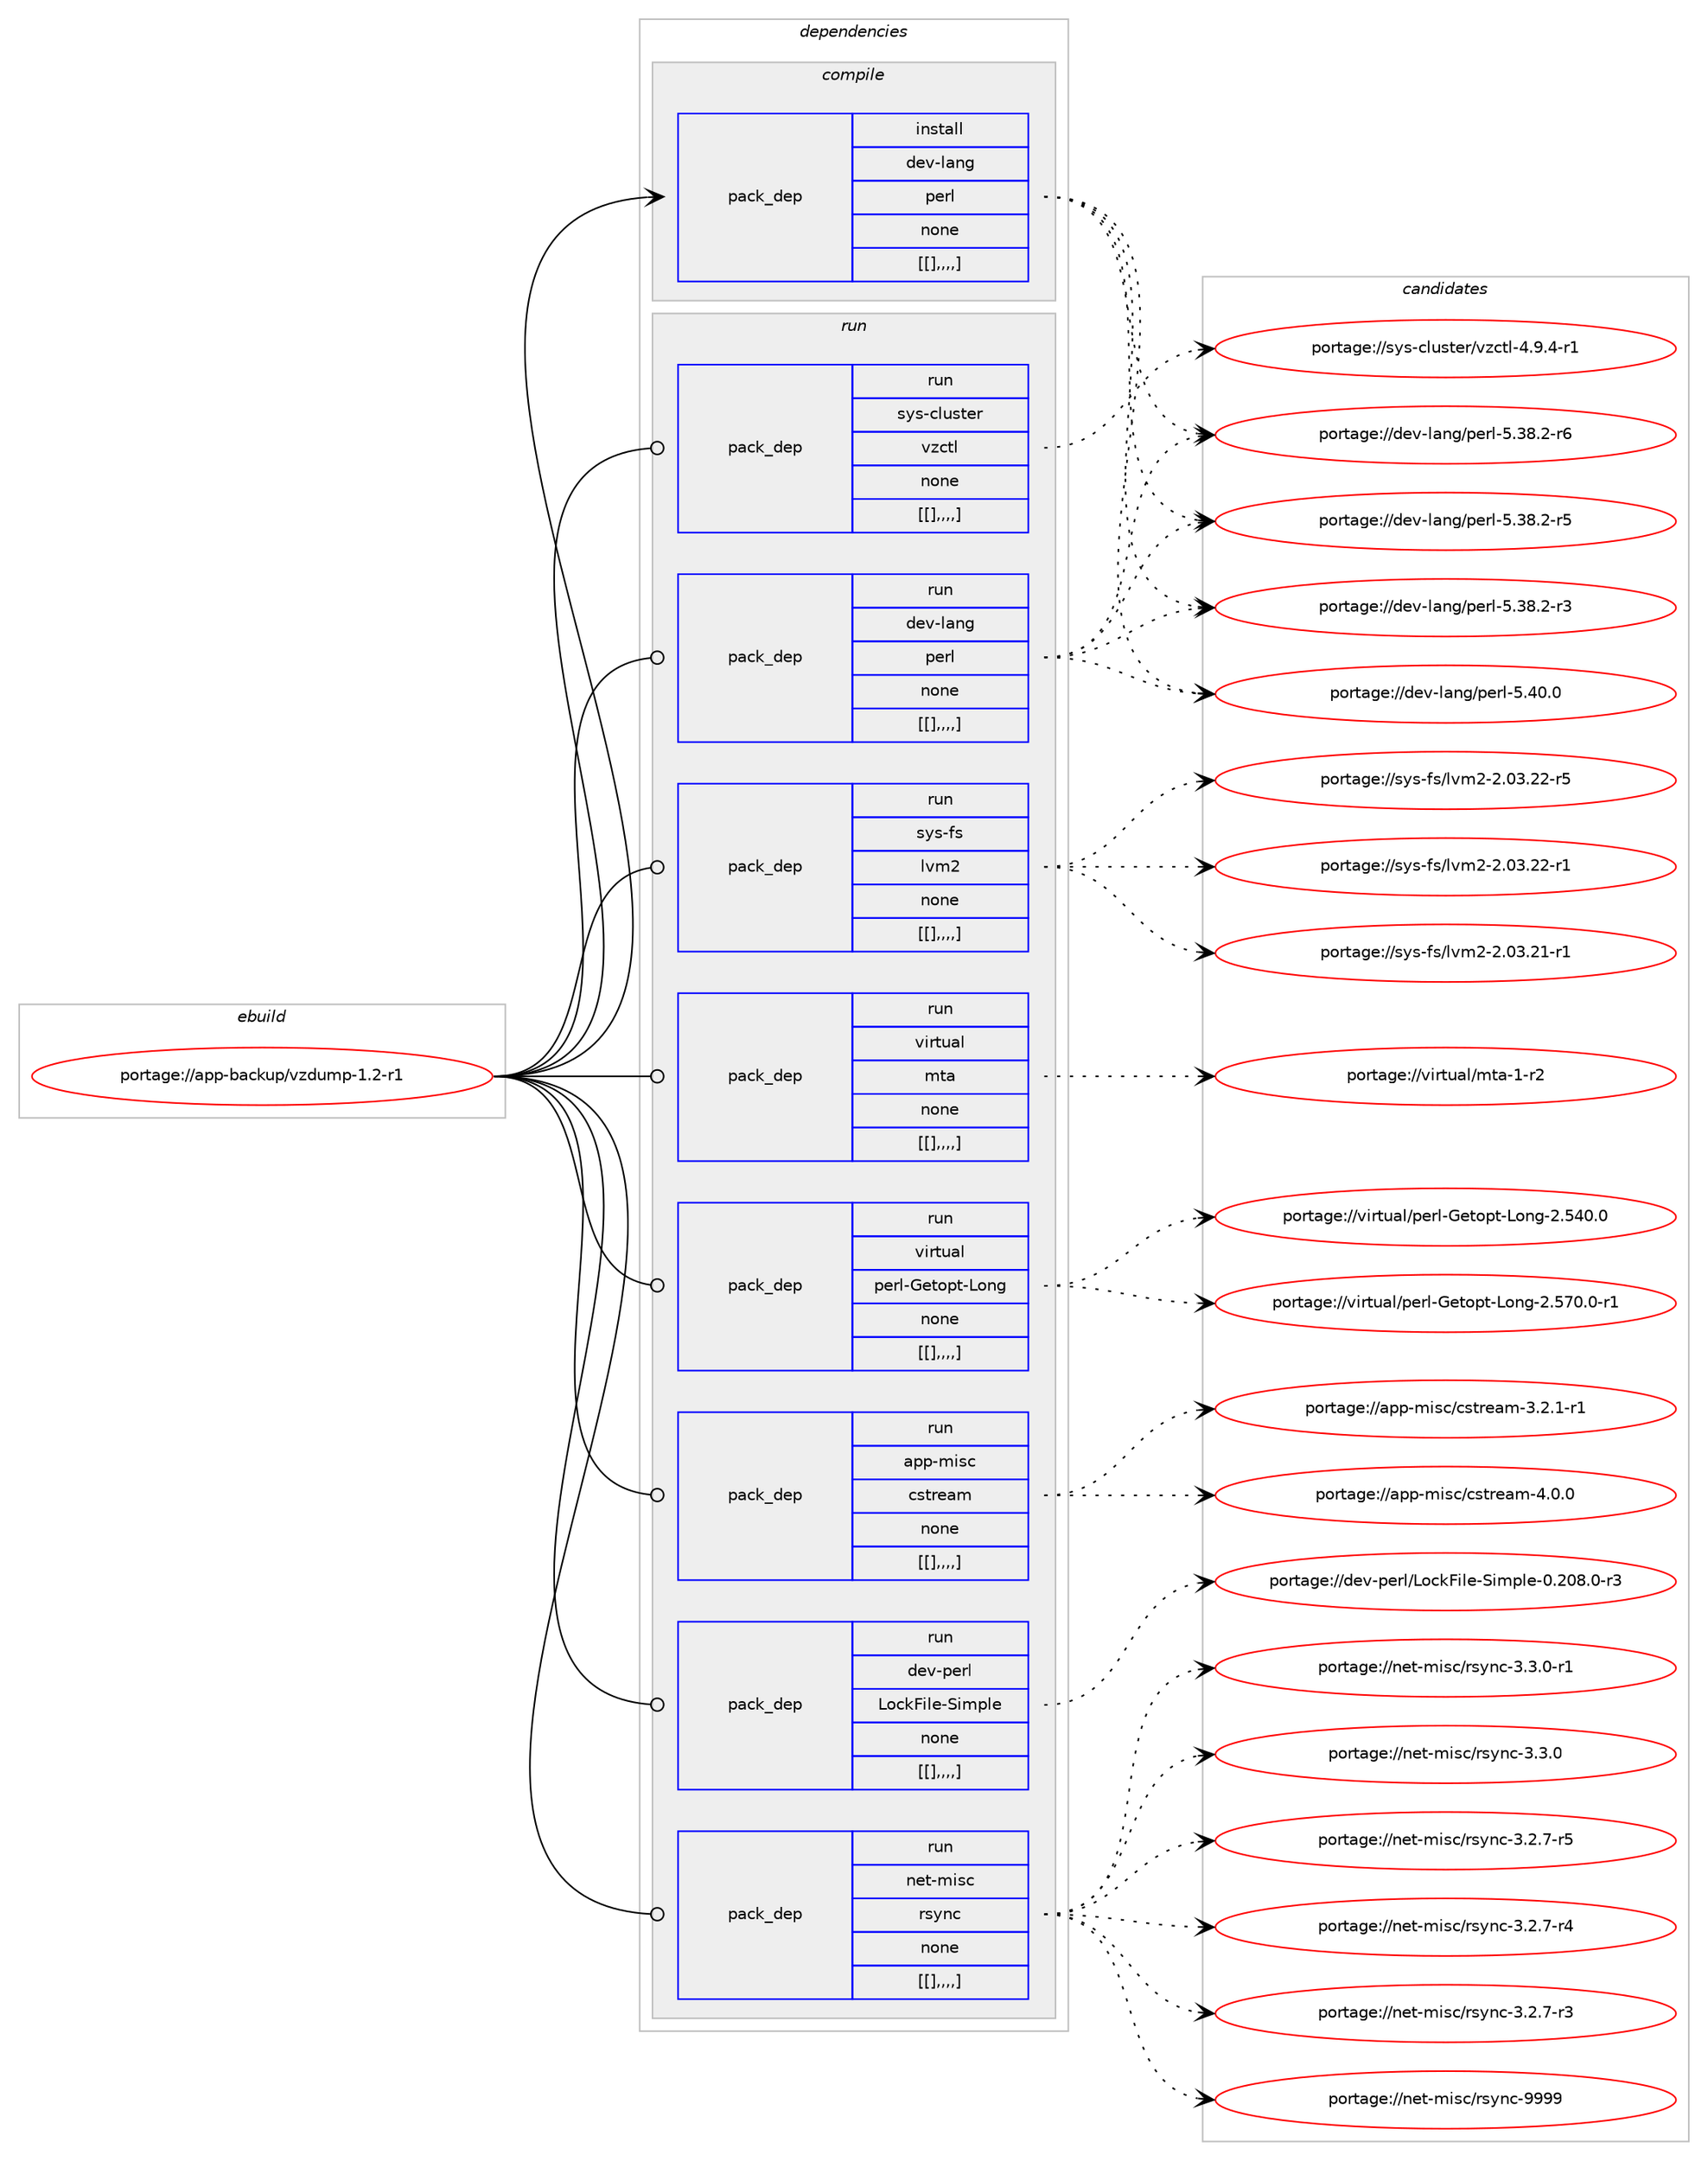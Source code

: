 digraph prolog {

# *************
# Graph options
# *************

newrank=true;
concentrate=true;
compound=true;
graph [rankdir=LR,fontname=Helvetica,fontsize=10,ranksep=1.5];#, ranksep=2.5, nodesep=0.2];
edge  [arrowhead=vee];
node  [fontname=Helvetica,fontsize=10];

# **********
# The ebuild
# **********

subgraph cluster_leftcol {
color=gray;
label=<<i>ebuild</i>>;
id [label="portage://app-backup/vzdump-1.2-r1", color=red, width=4, href="../app-backup/vzdump-1.2-r1.svg"];
}

# ****************
# The dependencies
# ****************

subgraph cluster_midcol {
color=gray;
label=<<i>dependencies</i>>;
subgraph cluster_compile {
fillcolor="#eeeeee";
style=filled;
label=<<i>compile</i>>;
subgraph pack7473 {
dependency10476 [label=<<TABLE BORDER="0" CELLBORDER="1" CELLSPACING="0" CELLPADDING="4" WIDTH="220"><TR><TD ROWSPAN="6" CELLPADDING="30">pack_dep</TD></TR><TR><TD WIDTH="110">install</TD></TR><TR><TD>dev-lang</TD></TR><TR><TD>perl</TD></TR><TR><TD>none</TD></TR><TR><TD>[[],,,,]</TD></TR></TABLE>>, shape=none, color=blue];
}
id:e -> dependency10476:w [weight=20,style="solid",arrowhead="vee"];
}
subgraph cluster_compileandrun {
fillcolor="#eeeeee";
style=filled;
label=<<i>compile and run</i>>;
}
subgraph cluster_run {
fillcolor="#eeeeee";
style=filled;
label=<<i>run</i>>;
subgraph pack7474 {
dependency10477 [label=<<TABLE BORDER="0" CELLBORDER="1" CELLSPACING="0" CELLPADDING="4" WIDTH="220"><TR><TD ROWSPAN="6" CELLPADDING="30">pack_dep</TD></TR><TR><TD WIDTH="110">run</TD></TR><TR><TD>app-misc</TD></TR><TR><TD>cstream</TD></TR><TR><TD>none</TD></TR><TR><TD>[[],,,,]</TD></TR></TABLE>>, shape=none, color=blue];
}
id:e -> dependency10477:w [weight=20,style="solid",arrowhead="odot"];
subgraph pack7475 {
dependency10478 [label=<<TABLE BORDER="0" CELLBORDER="1" CELLSPACING="0" CELLPADDING="4" WIDTH="220"><TR><TD ROWSPAN="6" CELLPADDING="30">pack_dep</TD></TR><TR><TD WIDTH="110">run</TD></TR><TR><TD>dev-lang</TD></TR><TR><TD>perl</TD></TR><TR><TD>none</TD></TR><TR><TD>[[],,,,]</TD></TR></TABLE>>, shape=none, color=blue];
}
id:e -> dependency10478:w [weight=20,style="solid",arrowhead="odot"];
subgraph pack7476 {
dependency10479 [label=<<TABLE BORDER="0" CELLBORDER="1" CELLSPACING="0" CELLPADDING="4" WIDTH="220"><TR><TD ROWSPAN="6" CELLPADDING="30">pack_dep</TD></TR><TR><TD WIDTH="110">run</TD></TR><TR><TD>dev-perl</TD></TR><TR><TD>LockFile-Simple</TD></TR><TR><TD>none</TD></TR><TR><TD>[[],,,,]</TD></TR></TABLE>>, shape=none, color=blue];
}
id:e -> dependency10479:w [weight=20,style="solid",arrowhead="odot"];
subgraph pack7477 {
dependency10480 [label=<<TABLE BORDER="0" CELLBORDER="1" CELLSPACING="0" CELLPADDING="4" WIDTH="220"><TR><TD ROWSPAN="6" CELLPADDING="30">pack_dep</TD></TR><TR><TD WIDTH="110">run</TD></TR><TR><TD>net-misc</TD></TR><TR><TD>rsync</TD></TR><TR><TD>none</TD></TR><TR><TD>[[],,,,]</TD></TR></TABLE>>, shape=none, color=blue];
}
id:e -> dependency10480:w [weight=20,style="solid",arrowhead="odot"];
subgraph pack7478 {
dependency10481 [label=<<TABLE BORDER="0" CELLBORDER="1" CELLSPACING="0" CELLPADDING="4" WIDTH="220"><TR><TD ROWSPAN="6" CELLPADDING="30">pack_dep</TD></TR><TR><TD WIDTH="110">run</TD></TR><TR><TD>sys-cluster</TD></TR><TR><TD>vzctl</TD></TR><TR><TD>none</TD></TR><TR><TD>[[],,,,]</TD></TR></TABLE>>, shape=none, color=blue];
}
id:e -> dependency10481:w [weight=20,style="solid",arrowhead="odot"];
subgraph pack7479 {
dependency10482 [label=<<TABLE BORDER="0" CELLBORDER="1" CELLSPACING="0" CELLPADDING="4" WIDTH="220"><TR><TD ROWSPAN="6" CELLPADDING="30">pack_dep</TD></TR><TR><TD WIDTH="110">run</TD></TR><TR><TD>sys-fs</TD></TR><TR><TD>lvm2</TD></TR><TR><TD>none</TD></TR><TR><TD>[[],,,,]</TD></TR></TABLE>>, shape=none, color=blue];
}
id:e -> dependency10482:w [weight=20,style="solid",arrowhead="odot"];
subgraph pack7480 {
dependency10483 [label=<<TABLE BORDER="0" CELLBORDER="1" CELLSPACING="0" CELLPADDING="4" WIDTH="220"><TR><TD ROWSPAN="6" CELLPADDING="30">pack_dep</TD></TR><TR><TD WIDTH="110">run</TD></TR><TR><TD>virtual</TD></TR><TR><TD>mta</TD></TR><TR><TD>none</TD></TR><TR><TD>[[],,,,]</TD></TR></TABLE>>, shape=none, color=blue];
}
id:e -> dependency10483:w [weight=20,style="solid",arrowhead="odot"];
subgraph pack7481 {
dependency10484 [label=<<TABLE BORDER="0" CELLBORDER="1" CELLSPACING="0" CELLPADDING="4" WIDTH="220"><TR><TD ROWSPAN="6" CELLPADDING="30">pack_dep</TD></TR><TR><TD WIDTH="110">run</TD></TR><TR><TD>virtual</TD></TR><TR><TD>perl-Getopt-Long</TD></TR><TR><TD>none</TD></TR><TR><TD>[[],,,,]</TD></TR></TABLE>>, shape=none, color=blue];
}
id:e -> dependency10484:w [weight=20,style="solid",arrowhead="odot"];
}
}

# **************
# The candidates
# **************

subgraph cluster_choices {
rank=same;
color=gray;
label=<<i>candidates</i>>;

subgraph choice7473 {
color=black;
nodesep=1;
choice10010111845108971101034711210111410845534652484648 [label="portage://dev-lang/perl-5.40.0", color=red, width=4,href="../dev-lang/perl-5.40.0.svg"];
choice100101118451089711010347112101114108455346515646504511454 [label="portage://dev-lang/perl-5.38.2-r6", color=red, width=4,href="../dev-lang/perl-5.38.2-r6.svg"];
choice100101118451089711010347112101114108455346515646504511453 [label="portage://dev-lang/perl-5.38.2-r5", color=red, width=4,href="../dev-lang/perl-5.38.2-r5.svg"];
choice100101118451089711010347112101114108455346515646504511451 [label="portage://dev-lang/perl-5.38.2-r3", color=red, width=4,href="../dev-lang/perl-5.38.2-r3.svg"];
dependency10476:e -> choice10010111845108971101034711210111410845534652484648:w [style=dotted,weight="100"];
dependency10476:e -> choice100101118451089711010347112101114108455346515646504511454:w [style=dotted,weight="100"];
dependency10476:e -> choice100101118451089711010347112101114108455346515646504511453:w [style=dotted,weight="100"];
dependency10476:e -> choice100101118451089711010347112101114108455346515646504511451:w [style=dotted,weight="100"];
}
subgraph choice7474 {
color=black;
nodesep=1;
choice971121124510910511599479911511611410197109455246484648 [label="portage://app-misc/cstream-4.0.0", color=red, width=4,href="../app-misc/cstream-4.0.0.svg"];
choice9711211245109105115994799115116114101971094551465046494511449 [label="portage://app-misc/cstream-3.2.1-r1", color=red, width=4,href="../app-misc/cstream-3.2.1-r1.svg"];
dependency10477:e -> choice971121124510910511599479911511611410197109455246484648:w [style=dotted,weight="100"];
dependency10477:e -> choice9711211245109105115994799115116114101971094551465046494511449:w [style=dotted,weight="100"];
}
subgraph choice7475 {
color=black;
nodesep=1;
choice10010111845108971101034711210111410845534652484648 [label="portage://dev-lang/perl-5.40.0", color=red, width=4,href="../dev-lang/perl-5.40.0.svg"];
choice100101118451089711010347112101114108455346515646504511454 [label="portage://dev-lang/perl-5.38.2-r6", color=red, width=4,href="../dev-lang/perl-5.38.2-r6.svg"];
choice100101118451089711010347112101114108455346515646504511453 [label="portage://dev-lang/perl-5.38.2-r5", color=red, width=4,href="../dev-lang/perl-5.38.2-r5.svg"];
choice100101118451089711010347112101114108455346515646504511451 [label="portage://dev-lang/perl-5.38.2-r3", color=red, width=4,href="../dev-lang/perl-5.38.2-r3.svg"];
dependency10478:e -> choice10010111845108971101034711210111410845534652484648:w [style=dotted,weight="100"];
dependency10478:e -> choice100101118451089711010347112101114108455346515646504511454:w [style=dotted,weight="100"];
dependency10478:e -> choice100101118451089711010347112101114108455346515646504511453:w [style=dotted,weight="100"];
dependency10478:e -> choice100101118451089711010347112101114108455346515646504511451:w [style=dotted,weight="100"];
}
subgraph choice7476 {
color=black;
nodesep=1;
choice1001011184511210111410847761119910770105108101458310510911210810145484650485646484511451 [label="portage://dev-perl/LockFile-Simple-0.208.0-r3", color=red, width=4,href="../dev-perl/LockFile-Simple-0.208.0-r3.svg"];
dependency10479:e -> choice1001011184511210111410847761119910770105108101458310510911210810145484650485646484511451:w [style=dotted,weight="100"];
}
subgraph choice7477 {
color=black;
nodesep=1;
choice110101116451091051159947114115121110994557575757 [label="portage://net-misc/rsync-9999", color=red, width=4,href="../net-misc/rsync-9999.svg"];
choice110101116451091051159947114115121110994551465146484511449 [label="portage://net-misc/rsync-3.3.0-r1", color=red, width=4,href="../net-misc/rsync-3.3.0-r1.svg"];
choice11010111645109105115994711411512111099455146514648 [label="portage://net-misc/rsync-3.3.0", color=red, width=4,href="../net-misc/rsync-3.3.0.svg"];
choice110101116451091051159947114115121110994551465046554511453 [label="portage://net-misc/rsync-3.2.7-r5", color=red, width=4,href="../net-misc/rsync-3.2.7-r5.svg"];
choice110101116451091051159947114115121110994551465046554511452 [label="portage://net-misc/rsync-3.2.7-r4", color=red, width=4,href="../net-misc/rsync-3.2.7-r4.svg"];
choice110101116451091051159947114115121110994551465046554511451 [label="portage://net-misc/rsync-3.2.7-r3", color=red, width=4,href="../net-misc/rsync-3.2.7-r3.svg"];
dependency10480:e -> choice110101116451091051159947114115121110994557575757:w [style=dotted,weight="100"];
dependency10480:e -> choice110101116451091051159947114115121110994551465146484511449:w [style=dotted,weight="100"];
dependency10480:e -> choice11010111645109105115994711411512111099455146514648:w [style=dotted,weight="100"];
dependency10480:e -> choice110101116451091051159947114115121110994551465046554511453:w [style=dotted,weight="100"];
dependency10480:e -> choice110101116451091051159947114115121110994551465046554511452:w [style=dotted,weight="100"];
dependency10480:e -> choice110101116451091051159947114115121110994551465046554511451:w [style=dotted,weight="100"];
}
subgraph choice7478 {
color=black;
nodesep=1;
choice115121115459910811711511610111447118122991161084552465746524511449 [label="portage://sys-cluster/vzctl-4.9.4-r1", color=red, width=4,href="../sys-cluster/vzctl-4.9.4-r1.svg"];
dependency10481:e -> choice115121115459910811711511610111447118122991161084552465746524511449:w [style=dotted,weight="100"];
}
subgraph choice7479 {
color=black;
nodesep=1;
choice11512111545102115471081181095045504648514650504511453 [label="portage://sys-fs/lvm2-2.03.22-r5", color=red, width=4,href="../sys-fs/lvm2-2.03.22-r5.svg"];
choice11512111545102115471081181095045504648514650504511449 [label="portage://sys-fs/lvm2-2.03.22-r1", color=red, width=4,href="../sys-fs/lvm2-2.03.22-r1.svg"];
choice11512111545102115471081181095045504648514650494511449 [label="portage://sys-fs/lvm2-2.03.21-r1", color=red, width=4,href="../sys-fs/lvm2-2.03.21-r1.svg"];
dependency10482:e -> choice11512111545102115471081181095045504648514650504511453:w [style=dotted,weight="100"];
dependency10482:e -> choice11512111545102115471081181095045504648514650504511449:w [style=dotted,weight="100"];
dependency10482:e -> choice11512111545102115471081181095045504648514650494511449:w [style=dotted,weight="100"];
}
subgraph choice7480 {
color=black;
nodesep=1;
choice11810511411611797108471091169745494511450 [label="portage://virtual/mta-1-r2", color=red, width=4,href="../virtual/mta-1-r2.svg"];
dependency10483:e -> choice11810511411611797108471091169745494511450:w [style=dotted,weight="100"];
}
subgraph choice7481 {
color=black;
nodesep=1;
choice11810511411611797108471121011141084571101116111112116457611111010345504653554846484511449 [label="portage://virtual/perl-Getopt-Long-2.570.0-r1", color=red, width=4,href="../virtual/perl-Getopt-Long-2.570.0-r1.svg"];
choice1181051141161179710847112101114108457110111611111211645761111101034550465352484648 [label="portage://virtual/perl-Getopt-Long-2.540.0", color=red, width=4,href="../virtual/perl-Getopt-Long-2.540.0.svg"];
dependency10484:e -> choice11810511411611797108471121011141084571101116111112116457611111010345504653554846484511449:w [style=dotted,weight="100"];
dependency10484:e -> choice1181051141161179710847112101114108457110111611111211645761111101034550465352484648:w [style=dotted,weight="100"];
}
}

}
